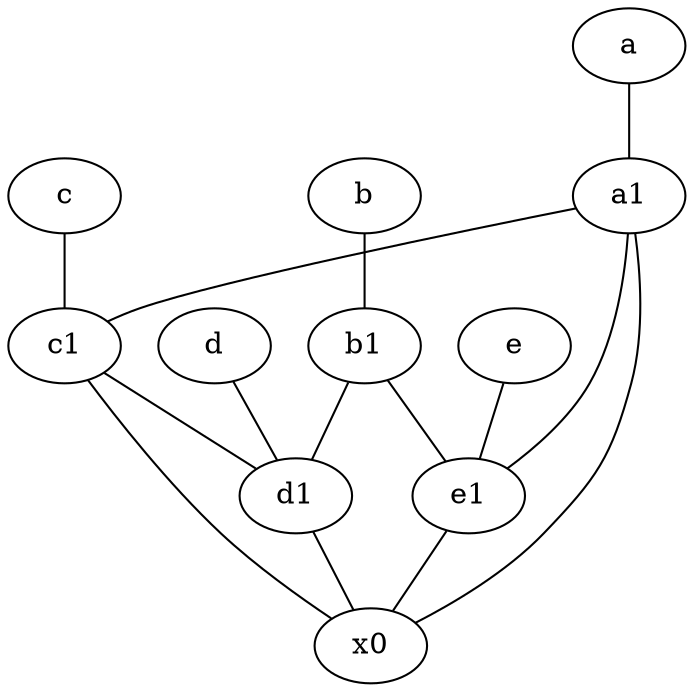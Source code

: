 graph {
	node [labelfontsize=50]
	b1 [labelfontsize=50 pos="9,4!"]
	c1 [labelfontsize=50 pos="4.5,3!"]
	b [labelfontsize=50 pos="10,4!"]
	d [labelfontsize=50 pos="2,5!"]
	d1 [labelfontsize=50 pos="3,5!"]
	c [labelfontsize=50 pos="4.5,2!"]
	e1 [labelfontsize=50 pos="7,7!"]
	a [labelfontsize=50 pos="8,2!"]
	e [labelfontsize=50 pos="7,9!"]
	x0 [labelfontsize=50]
	a1 [labelfontsize=50 pos="8,3!"]
	d1 -- x0
	e1 -- x0
	d -- d1
	e -- e1
	c -- c1
	a1 -- e1
	a1 -- c1
	b1 -- e1
	b1 -- d1
	a1 -- x0
	c1 -- d1
	b -- b1
	c1 -- x0
	a -- a1
}
